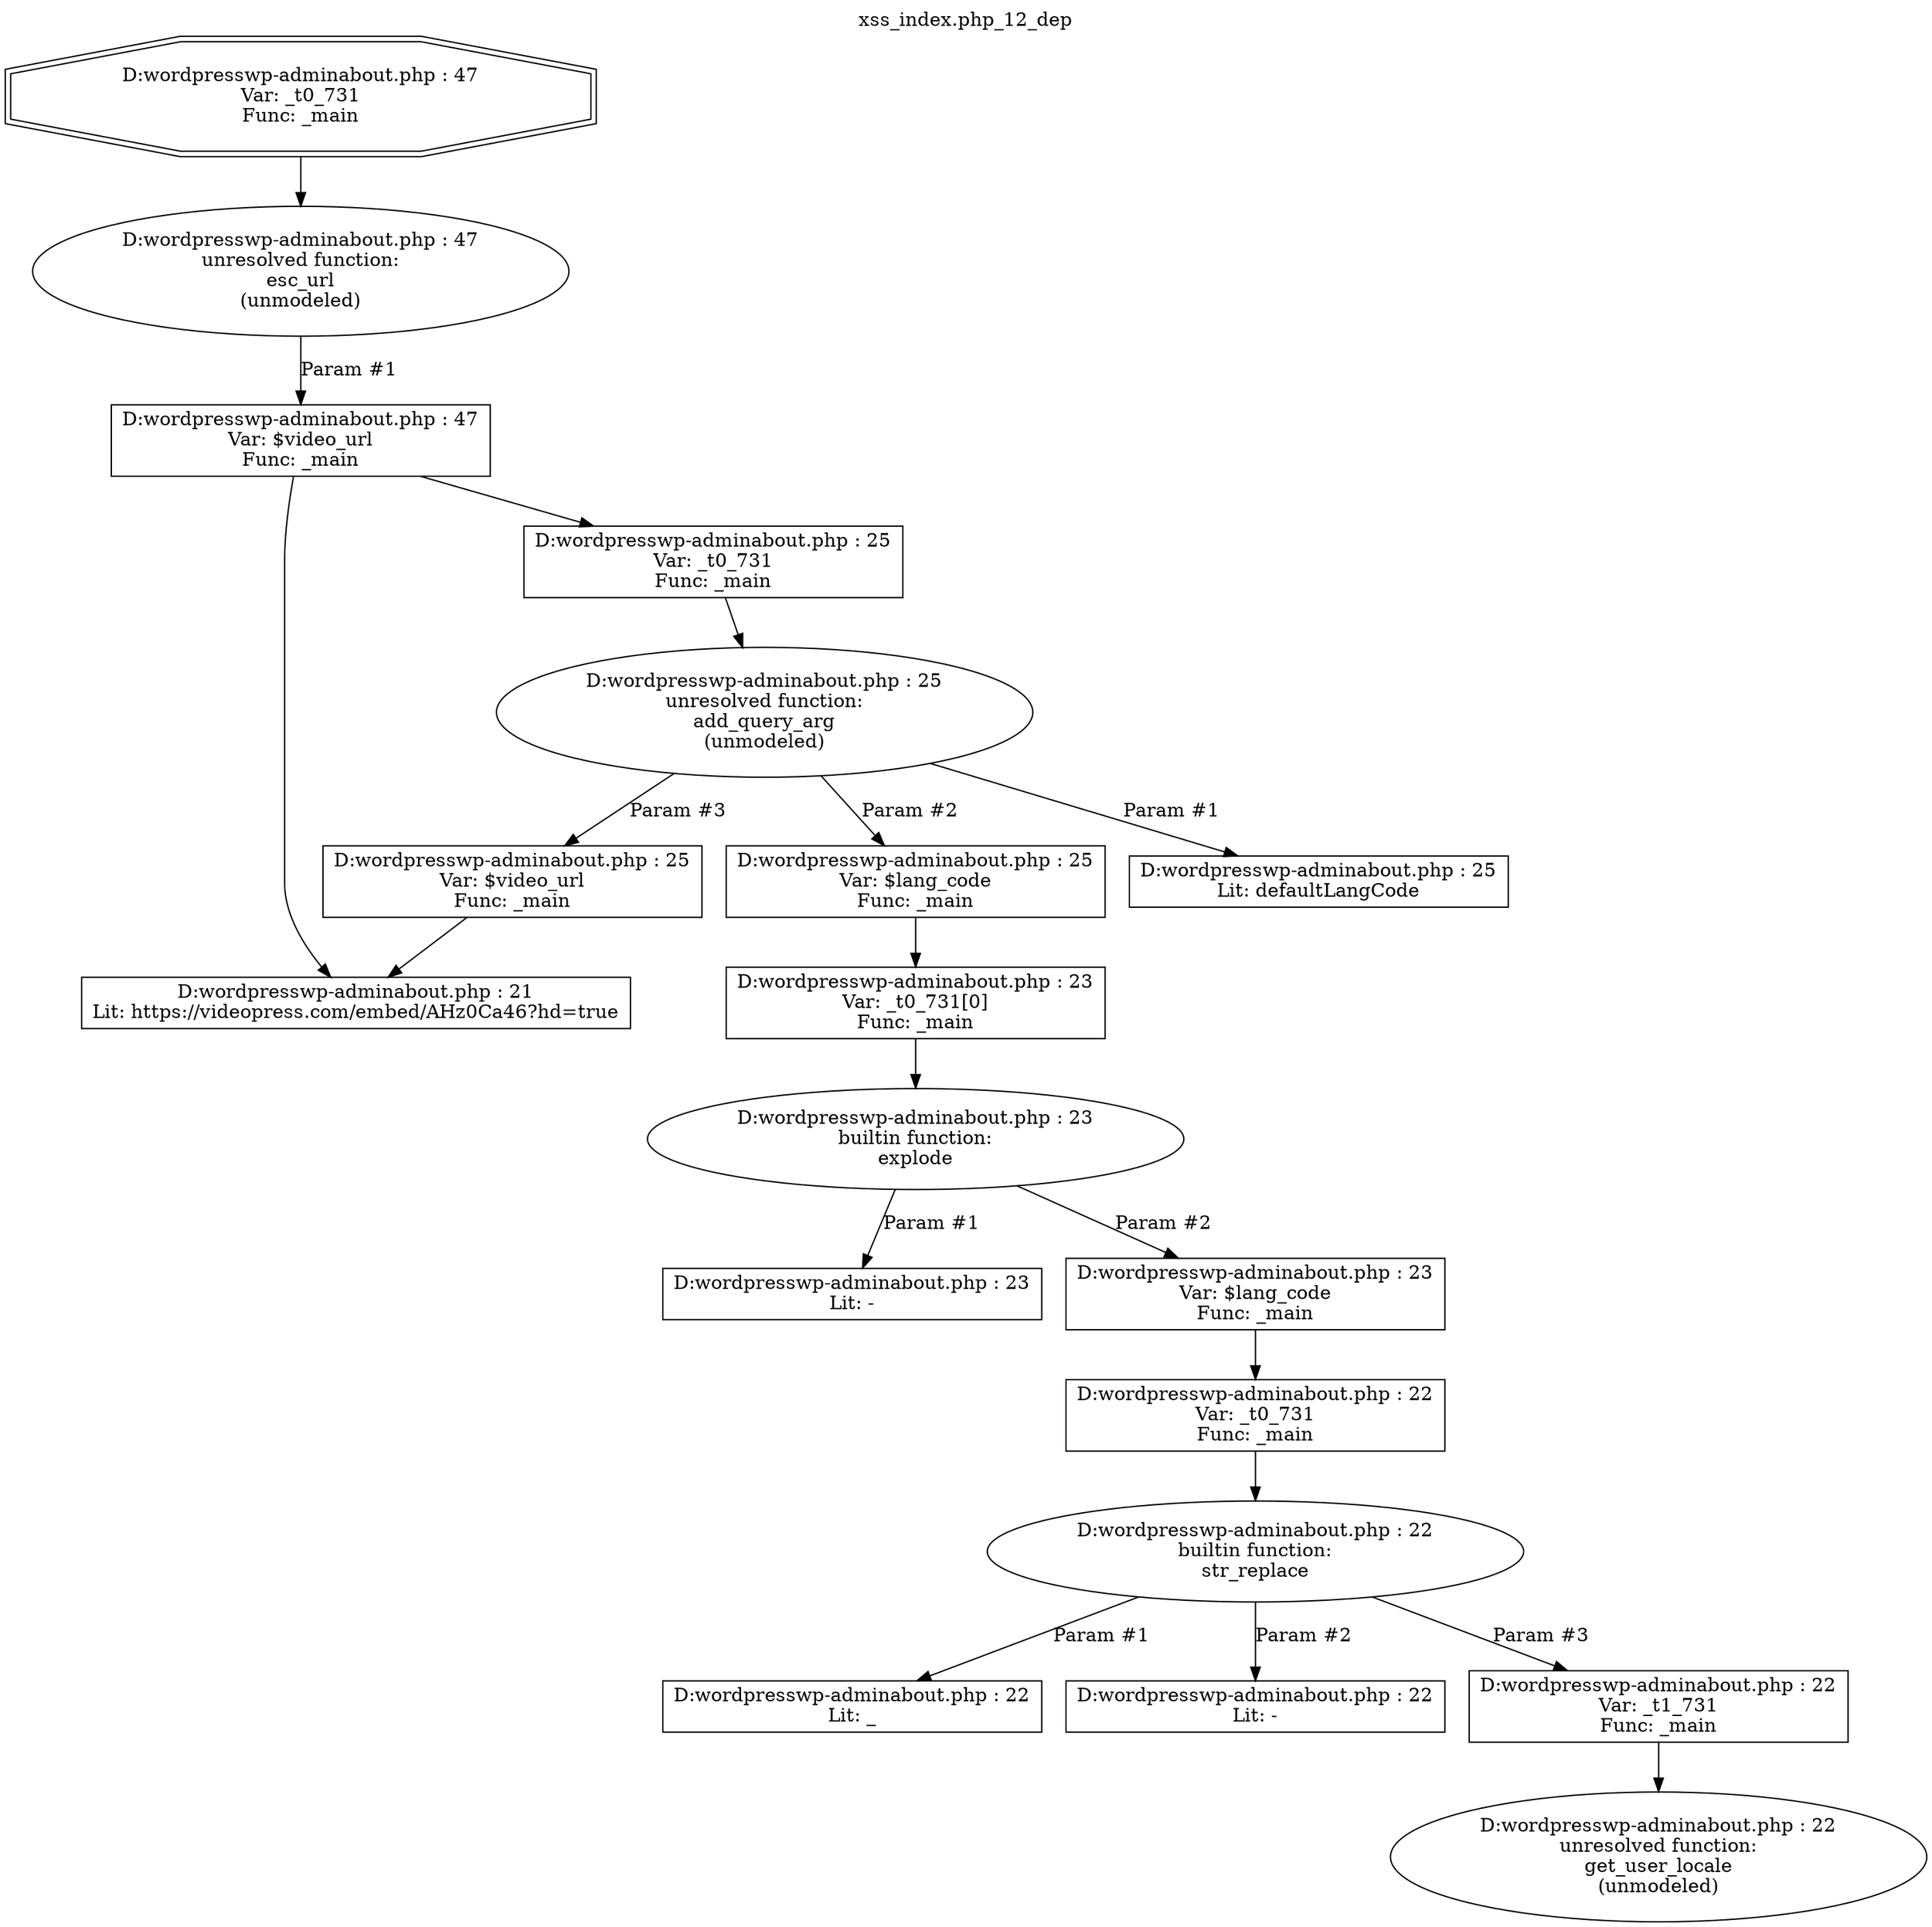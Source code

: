 digraph cfg {
  label="xss_index.php_12_dep";
  labelloc=t;
  n1 [shape=doubleoctagon, label="D:\wordpress\wp-admin\about.php : 47\nVar: _t0_731\nFunc: _main\n"];
  n2 [shape=ellipse, label="D:\wordpress\wp-admin\about.php : 47\nunresolved function:\nesc_url\n(unmodeled)\n"];
  n3 [shape=box, label="D:\wordpress\wp-admin\about.php : 47\nVar: $video_url\nFunc: _main\n"];
  n4 [shape=box, label="D:\wordpress\wp-admin\about.php : 21\nLit: https://videopress.com/embed/AHz0Ca46?hd=true\n"];
  n5 [shape=box, label="D:\wordpress\wp-admin\about.php : 25\nVar: _t0_731\nFunc: _main\n"];
  n6 [shape=ellipse, label="D:\wordpress\wp-admin\about.php : 25\nunresolved function:\nadd_query_arg\n(unmodeled)\n"];
  n7 [shape=box, label="D:\wordpress\wp-admin\about.php : 25\nLit: defaultLangCode\n"];
  n8 [shape=box, label="D:\wordpress\wp-admin\about.php : 25\nVar: $lang_code\nFunc: _main\n"];
  n9 [shape=box, label="D:\wordpress\wp-admin\about.php : 23\nVar: _t0_731[0]\nFunc: _main\n"];
  n10 [shape=ellipse, label="D:\wordpress\wp-admin\about.php : 23\nbuiltin function:\nexplode\n"];
  n11 [shape=box, label="D:\wordpress\wp-admin\about.php : 23\nLit: -\n"];
  n12 [shape=box, label="D:\wordpress\wp-admin\about.php : 23\nVar: $lang_code\nFunc: _main\n"];
  n13 [shape=box, label="D:\wordpress\wp-admin\about.php : 22\nVar: _t0_731\nFunc: _main\n"];
  n14 [shape=ellipse, label="D:\wordpress\wp-admin\about.php : 22\nbuiltin function:\nstr_replace\n"];
  n15 [shape=box, label="D:\wordpress\wp-admin\about.php : 22\nLit: _\n"];
  n16 [shape=box, label="D:\wordpress\wp-admin\about.php : 22\nLit: -\n"];
  n17 [shape=box, label="D:\wordpress\wp-admin\about.php : 22\nVar: _t1_731\nFunc: _main\n"];
  n18 [shape=ellipse, label="D:\wordpress\wp-admin\about.php : 22\nunresolved function:\nget_user_locale\n(unmodeled)\n"];
  n19 [shape=box, label="D:\wordpress\wp-admin\about.php : 25\nVar: $video_url\nFunc: _main\n"];
  n1 -> n2;
  n3 -> n4;
  n3 -> n5;
  n5 -> n6;
  n6 -> n7[label="Param #1"];
  n6 -> n8[label="Param #2"];
  n6 -> n19[label="Param #3"];
  n9 -> n10;
  n10 -> n11[label="Param #1"];
  n10 -> n12[label="Param #2"];
  n13 -> n14;
  n14 -> n15[label="Param #1"];
  n14 -> n16[label="Param #2"];
  n14 -> n17[label="Param #3"];
  n17 -> n18;
  n12 -> n13;
  n8 -> n9;
  n19 -> n4;
  n2 -> n3[label="Param #1"];
}
